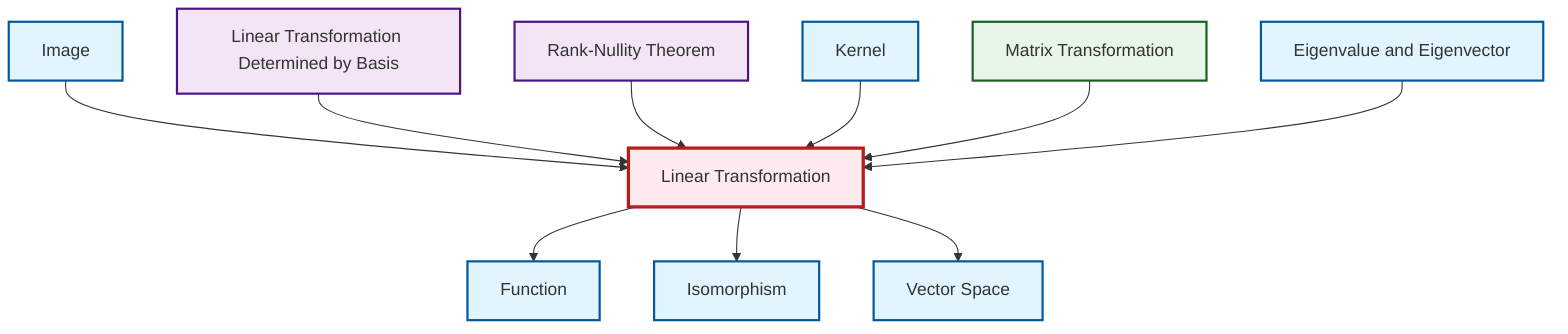 graph TD
    classDef definition fill:#e1f5fe,stroke:#01579b,stroke-width:2px
    classDef theorem fill:#f3e5f5,stroke:#4a148c,stroke-width:2px
    classDef axiom fill:#fff3e0,stroke:#e65100,stroke-width:2px
    classDef example fill:#e8f5e9,stroke:#1b5e20,stroke-width:2px
    classDef current fill:#ffebee,stroke:#b71c1c,stroke-width:3px
    def-function["Function"]:::definition
    def-kernel["Kernel"]:::definition
    thm-linear-transformation-basis["Linear Transformation Determined by Basis"]:::theorem
    def-image["Image"]:::definition
    ex-matrix-transformation["Matrix Transformation"]:::example
    def-isomorphism["Isomorphism"]:::definition
    def-vector-space["Vector Space"]:::definition
    def-eigenvalue-eigenvector["Eigenvalue and Eigenvector"]:::definition
    def-linear-transformation["Linear Transformation"]:::definition
    thm-rank-nullity["Rank-Nullity Theorem"]:::theorem
    def-image --> def-linear-transformation
    def-linear-transformation --> def-function
    thm-linear-transformation-basis --> def-linear-transformation
    def-linear-transformation --> def-isomorphism
    def-linear-transformation --> def-vector-space
    thm-rank-nullity --> def-linear-transformation
    def-kernel --> def-linear-transformation
    ex-matrix-transformation --> def-linear-transformation
    def-eigenvalue-eigenvector --> def-linear-transformation
    class def-linear-transformation current